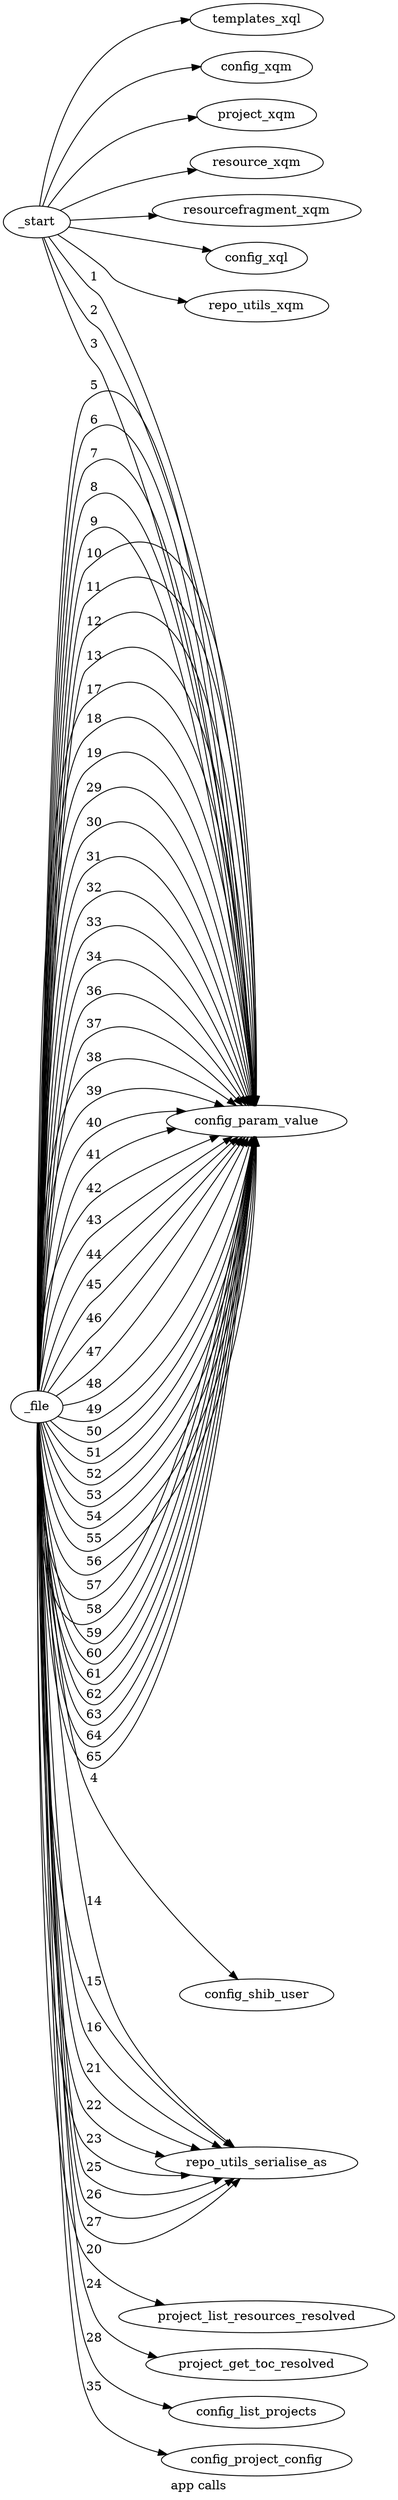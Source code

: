  /* dot -oapp_calls.png -Tpng app_calls.dot */ 
digraph app_calls {
label="app calls";
rankdir=LR;
_start -> templates_xql ;
_start -> config_xqm ;
_start -> project_xqm ;
_start -> resource_xqm ;
_start -> resourcefragment_xqm ;
_start -> config_xql ;
_start -> repo_utils_xqm ;
_start -> config_param_value [label= 1 ];
_start -> config_param_value [label= 2 ];
_start -> config_param_value [label= 3 ];
_file -> config_shib_user [label= 4 ];
_file -> config_param_value [label= 5 ];
_file -> config_param_value [label= 6 ];
_file -> config_param_value [label= 7 ];
_file -> config_param_value [label= 8 ];
_file -> config_param_value [label= 9 ];
_file -> config_param_value [label= 10 ];
_file -> config_param_value [label= 11 ];
_file -> config_param_value [label= 12 ];
_file -> config_param_value [label= 13 ];
_file -> repo_utils_serialise_as [label= 14 ];
_file -> repo_utils_serialise_as [label= 15 ];
_file -> repo_utils_serialise_as [label= 16 ];
_file -> config_param_value [label= 17 ];
_file -> config_param_value [label= 18 ];
_file -> config_param_value [label= 19 ];
_file -> project_list_resources_resolved [label= 20 ];
_file -> repo_utils_serialise_as [label= 21 ];
_file -> repo_utils_serialise_as [label= 22 ];
_file -> repo_utils_serialise_as [label= 23 ];
_file -> project_get_toc_resolved [label= 24 ];
_file -> repo_utils_serialise_as [label= 25 ];
_file -> repo_utils_serialise_as [label= 26 ];
_file -> repo_utils_serialise_as [label= 27 ];
_file -> config_list_projects [label= 28 ];
_file -> config_param_value [label= 29 ];
_file -> config_param_value [label= 30 ];
_file -> config_param_value [label= 31 ];
_file -> config_param_value [label= 32 ];
_file -> config_param_value [label= 33 ];
_file -> config_param_value [label= 34 ];
_file -> config_project_config [label= 35 ];
_file -> config_param_value [label= 36 ];
_file -> config_param_value [label= 37 ];
_file -> config_param_value [label= 38 ];
_file -> config_param_value [label= 39 ];
_file -> config_param_value [label= 40 ];
_file -> config_param_value [label= 41 ];
_file -> config_param_value [label= 42 ];
_file -> config_param_value [label= 43 ];
_file -> config_param_value [label= 44 ];
_file -> config_param_value [label= 45 ];
_file -> config_param_value [label= 46 ];
_file -> config_param_value [label= 47 ];
_file -> config_param_value [label= 48 ];
_file -> config_param_value [label= 49 ];
_file -> config_param_value [label= 50 ];
_file -> config_param_value [label= 51 ];
_file -> config_param_value [label= 52 ];
_file -> config_param_value [label= 53 ];
_file -> config_param_value [label= 54 ];
_file -> config_param_value [label= 55 ];
_file -> config_param_value [label= 56 ];
_file -> config_param_value [label= 57 ];
_file -> config_param_value [label= 58 ];
_file -> config_param_value [label= 59 ];
_file -> config_param_value [label= 60 ];
_file -> config_param_value [label= 61 ];
_file -> config_param_value [label= 62 ];
_file -> config_param_value [label= 63 ];
_file -> config_param_value [label= 64 ];
_file -> config_param_value [label= 65 ];
}

